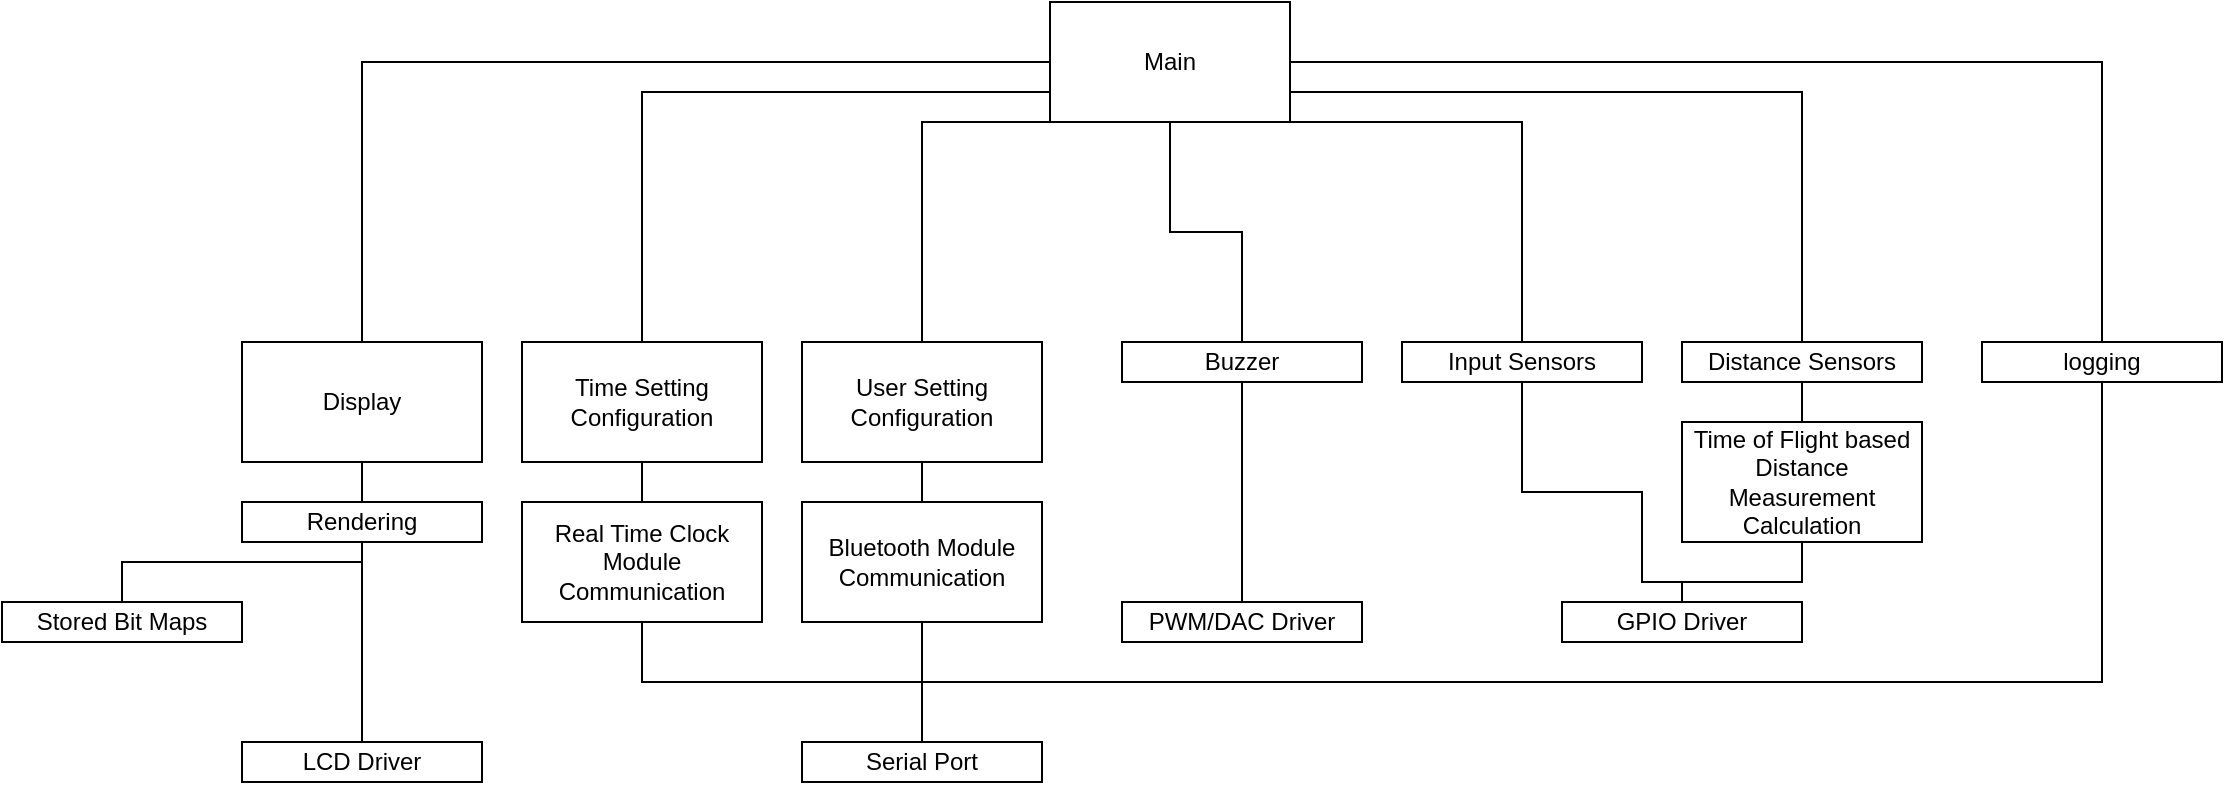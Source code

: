 <mxfile version="17.1.3" type="device"><diagram id="-KTmTpiGAw1OlLL9wbfB" name="Page-1"><mxGraphModel dx="1185" dy="614" grid="1" gridSize="10" guides="1" tooltips="1" connect="1" arrows="1" fold="1" page="1" pageScale="1" pageWidth="1169" pageHeight="1654" math="0" shadow="0"><root><mxCell id="0"/><mxCell id="1" parent="0"/><mxCell id="IDoatzTeWlJ_Z9MHaenO-1" value="Main&lt;br&gt;" style="rounded=0;whiteSpace=wrap;html=1;" vertex="1" parent="1"><mxGeometry x="534" y="50" width="120" height="60" as="geometry"/></mxCell><mxCell id="IDoatzTeWlJ_Z9MHaenO-8" style="edgeStyle=orthogonalEdgeStyle;rounded=0;orthogonalLoop=1;jettySize=auto;html=1;exitX=0.5;exitY=1;exitDx=0;exitDy=0;endArrow=none;endFill=0;" edge="1" parent="1" source="IDoatzTeWlJ_Z9MHaenO-2"><mxGeometry relative="1" as="geometry"><mxPoint x="850" y="350" as="targetPoint"/><Array as="points"><mxPoint x="770" y="295"/><mxPoint x="830" y="295"/><mxPoint x="830" y="340"/><mxPoint x="850" y="340"/></Array></mxGeometry></mxCell><mxCell id="IDoatzTeWlJ_Z9MHaenO-42" style="edgeStyle=orthogonalEdgeStyle;rounded=0;orthogonalLoop=1;jettySize=auto;html=1;entryX=1;entryY=1;entryDx=0;entryDy=0;endArrow=none;endFill=0;" edge="1" parent="1" source="IDoatzTeWlJ_Z9MHaenO-2" target="IDoatzTeWlJ_Z9MHaenO-1"><mxGeometry relative="1" as="geometry"><Array as="points"><mxPoint x="770" y="110"/></Array></mxGeometry></mxCell><mxCell id="IDoatzTeWlJ_Z9MHaenO-2" value="Input Sensors" style="rounded=0;whiteSpace=wrap;html=1;" vertex="1" parent="1"><mxGeometry x="710" y="220" width="120" height="20" as="geometry"/></mxCell><mxCell id="IDoatzTeWlJ_Z9MHaenO-3" value="GPIO Driver" style="rounded=0;whiteSpace=wrap;html=1;" vertex="1" parent="1"><mxGeometry x="790" y="350" width="120" height="20" as="geometry"/></mxCell><mxCell id="IDoatzTeWlJ_Z9MHaenO-43" style="edgeStyle=orthogonalEdgeStyle;rounded=0;orthogonalLoop=1;jettySize=auto;html=1;entryX=1;entryY=0.75;entryDx=0;entryDy=0;endArrow=none;endFill=0;" edge="1" parent="1" source="IDoatzTeWlJ_Z9MHaenO-4" target="IDoatzTeWlJ_Z9MHaenO-1"><mxGeometry relative="1" as="geometry"><Array as="points"><mxPoint x="910" y="95"/></Array></mxGeometry></mxCell><mxCell id="IDoatzTeWlJ_Z9MHaenO-4" value="Distance Sensors" style="rounded=0;whiteSpace=wrap;html=1;" vertex="1" parent="1"><mxGeometry x="850" y="220" width="120" height="20" as="geometry"/></mxCell><mxCell id="IDoatzTeWlJ_Z9MHaenO-6" style="edgeStyle=orthogonalEdgeStyle;rounded=0;orthogonalLoop=1;jettySize=auto;html=1;exitX=0.5;exitY=0;exitDx=0;exitDy=0;entryX=0.5;entryY=1;entryDx=0;entryDy=0;endArrow=none;endFill=0;" edge="1" parent="1" source="IDoatzTeWlJ_Z9MHaenO-5" target="IDoatzTeWlJ_Z9MHaenO-4"><mxGeometry relative="1" as="geometry"/></mxCell><mxCell id="IDoatzTeWlJ_Z9MHaenO-7" style="edgeStyle=orthogonalEdgeStyle;rounded=0;orthogonalLoop=1;jettySize=auto;html=1;exitX=0.5;exitY=1;exitDx=0;exitDy=0;entryX=0.5;entryY=0;entryDx=0;entryDy=0;endArrow=none;endFill=0;" edge="1" parent="1" source="IDoatzTeWlJ_Z9MHaenO-5" target="IDoatzTeWlJ_Z9MHaenO-3"><mxGeometry relative="1" as="geometry"/></mxCell><mxCell id="IDoatzTeWlJ_Z9MHaenO-5" value="Time of Flight based Distance Measurement Calculation" style="rounded=0;whiteSpace=wrap;html=1;" vertex="1" parent="1"><mxGeometry x="850" y="260" width="120" height="60" as="geometry"/></mxCell><mxCell id="IDoatzTeWlJ_Z9MHaenO-11" style="edgeStyle=orthogonalEdgeStyle;rounded=0;orthogonalLoop=1;jettySize=auto;html=1;exitX=0.5;exitY=1;exitDx=0;exitDy=0;entryX=0.5;entryY=0;entryDx=0;entryDy=0;endArrow=none;endFill=0;" edge="1" parent="1" source="IDoatzTeWlJ_Z9MHaenO-9" target="IDoatzTeWlJ_Z9MHaenO-10"><mxGeometry relative="1" as="geometry"/></mxCell><mxCell id="IDoatzTeWlJ_Z9MHaenO-41" style="edgeStyle=orthogonalEdgeStyle;rounded=0;orthogonalLoop=1;jettySize=auto;html=1;entryX=0.5;entryY=1;entryDx=0;entryDy=0;endArrow=none;endFill=0;" edge="1" parent="1" source="IDoatzTeWlJ_Z9MHaenO-9" target="IDoatzTeWlJ_Z9MHaenO-1"><mxGeometry relative="1" as="geometry"/></mxCell><mxCell id="IDoatzTeWlJ_Z9MHaenO-9" value="Buzzer" style="rounded=0;whiteSpace=wrap;html=1;" vertex="1" parent="1"><mxGeometry x="570" y="220" width="120" height="20" as="geometry"/></mxCell><mxCell id="IDoatzTeWlJ_Z9MHaenO-10" value="PWM/DAC Driver" style="rounded=0;whiteSpace=wrap;html=1;" vertex="1" parent="1"><mxGeometry x="570" y="350" width="120" height="20" as="geometry"/></mxCell><mxCell id="IDoatzTeWlJ_Z9MHaenO-17" style="edgeStyle=orthogonalEdgeStyle;rounded=0;orthogonalLoop=1;jettySize=auto;html=1;endArrow=none;endFill=0;" edge="1" parent="1" source="IDoatzTeWlJ_Z9MHaenO-12" target="IDoatzTeWlJ_Z9MHaenO-13"><mxGeometry relative="1" as="geometry"/></mxCell><mxCell id="IDoatzTeWlJ_Z9MHaenO-40" style="edgeStyle=orthogonalEdgeStyle;rounded=0;orthogonalLoop=1;jettySize=auto;html=1;entryX=0.25;entryY=1;entryDx=0;entryDy=0;endArrow=none;endFill=0;" edge="1" parent="1" source="IDoatzTeWlJ_Z9MHaenO-12" target="IDoatzTeWlJ_Z9MHaenO-1"><mxGeometry relative="1" as="geometry"><Array as="points"><mxPoint x="470" y="110"/></Array></mxGeometry></mxCell><mxCell id="IDoatzTeWlJ_Z9MHaenO-12" value="User Setting Configuration" style="rounded=0;whiteSpace=wrap;html=1;" vertex="1" parent="1"><mxGeometry x="410" y="220" width="120" height="60" as="geometry"/></mxCell><mxCell id="IDoatzTeWlJ_Z9MHaenO-20" style="edgeStyle=orthogonalEdgeStyle;rounded=0;orthogonalLoop=1;jettySize=auto;html=1;exitX=0.5;exitY=1;exitDx=0;exitDy=0;endArrow=none;endFill=0;" edge="1" parent="1" source="IDoatzTeWlJ_Z9MHaenO-13"><mxGeometry relative="1" as="geometry"><mxPoint x="470" y="410" as="targetPoint"/></mxGeometry></mxCell><mxCell id="IDoatzTeWlJ_Z9MHaenO-13" value="Bluetooth Module Communication" style="rounded=0;whiteSpace=wrap;html=1;" vertex="1" parent="1"><mxGeometry x="410" y="300" width="120" height="60" as="geometry"/></mxCell><mxCell id="IDoatzTeWlJ_Z9MHaenO-14" value="Serial Port" style="rounded=0;whiteSpace=wrap;html=1;" vertex="1" parent="1"><mxGeometry x="410" y="420" width="120" height="20" as="geometry"/></mxCell><mxCell id="IDoatzTeWlJ_Z9MHaenO-18" value="" style="edgeStyle=orthogonalEdgeStyle;rounded=0;orthogonalLoop=1;jettySize=auto;html=1;endArrow=none;endFill=0;" edge="1" parent="1" source="IDoatzTeWlJ_Z9MHaenO-15" target="IDoatzTeWlJ_Z9MHaenO-16"><mxGeometry relative="1" as="geometry"/></mxCell><mxCell id="IDoatzTeWlJ_Z9MHaenO-39" style="edgeStyle=orthogonalEdgeStyle;rounded=0;orthogonalLoop=1;jettySize=auto;html=1;entryX=0;entryY=0.75;entryDx=0;entryDy=0;endArrow=none;endFill=0;" edge="1" parent="1" source="IDoatzTeWlJ_Z9MHaenO-15" target="IDoatzTeWlJ_Z9MHaenO-1"><mxGeometry relative="1" as="geometry"><Array as="points"><mxPoint x="330" y="95"/></Array></mxGeometry></mxCell><mxCell id="IDoatzTeWlJ_Z9MHaenO-15" value="Time Setting Configuration" style="rounded=0;whiteSpace=wrap;html=1;" vertex="1" parent="1"><mxGeometry x="270" y="220" width="120" height="60" as="geometry"/></mxCell><mxCell id="IDoatzTeWlJ_Z9MHaenO-19" style="edgeStyle=orthogonalEdgeStyle;rounded=0;orthogonalLoop=1;jettySize=auto;html=1;exitX=0.5;exitY=1;exitDx=0;exitDy=0;entryX=0.5;entryY=0;entryDx=0;entryDy=0;endArrow=none;endFill=0;" edge="1" parent="1" source="IDoatzTeWlJ_Z9MHaenO-16" target="IDoatzTeWlJ_Z9MHaenO-14"><mxGeometry relative="1" as="geometry"/></mxCell><mxCell id="IDoatzTeWlJ_Z9MHaenO-16" value="Real Time Clock Module Communication" style="rounded=0;whiteSpace=wrap;html=1;" vertex="1" parent="1"><mxGeometry x="270" y="300" width="120" height="60" as="geometry"/></mxCell><mxCell id="IDoatzTeWlJ_Z9MHaenO-29" style="edgeStyle=orthogonalEdgeStyle;rounded=0;orthogonalLoop=1;jettySize=auto;html=1;exitX=0.5;exitY=1;exitDx=0;exitDy=0;entryX=0.5;entryY=0;entryDx=0;entryDy=0;endArrow=none;endFill=0;" edge="1" parent="1" source="IDoatzTeWlJ_Z9MHaenO-21" target="IDoatzTeWlJ_Z9MHaenO-22"><mxGeometry relative="1" as="geometry"/></mxCell><mxCell id="IDoatzTeWlJ_Z9MHaenO-38" style="edgeStyle=orthogonalEdgeStyle;rounded=0;orthogonalLoop=1;jettySize=auto;html=1;entryX=0;entryY=0.5;entryDx=0;entryDy=0;endArrow=none;endFill=0;" edge="1" parent="1" source="IDoatzTeWlJ_Z9MHaenO-21" target="IDoatzTeWlJ_Z9MHaenO-1"><mxGeometry relative="1" as="geometry"><Array as="points"><mxPoint x="190" y="80"/></Array></mxGeometry></mxCell><mxCell id="IDoatzTeWlJ_Z9MHaenO-21" value="Display" style="rounded=0;whiteSpace=wrap;html=1;" vertex="1" parent="1"><mxGeometry x="130" y="220" width="120" height="60" as="geometry"/></mxCell><mxCell id="IDoatzTeWlJ_Z9MHaenO-28" style="edgeStyle=orthogonalEdgeStyle;rounded=0;orthogonalLoop=1;jettySize=auto;html=1;exitX=0.5;exitY=1;exitDx=0;exitDy=0;entryX=0.5;entryY=0;entryDx=0;entryDy=0;endArrow=none;endFill=0;" edge="1" parent="1" source="IDoatzTeWlJ_Z9MHaenO-22" target="IDoatzTeWlJ_Z9MHaenO-25"><mxGeometry relative="1" as="geometry"><Array as="points"><mxPoint x="190" y="330"/><mxPoint x="70" y="330"/></Array></mxGeometry></mxCell><mxCell id="IDoatzTeWlJ_Z9MHaenO-22" value="Rendering" style="rounded=0;whiteSpace=wrap;html=1;" vertex="1" parent="1"><mxGeometry x="130" y="300" width="120" height="20" as="geometry"/></mxCell><mxCell id="IDoatzTeWlJ_Z9MHaenO-24" style="edgeStyle=orthogonalEdgeStyle;rounded=0;orthogonalLoop=1;jettySize=auto;html=1;exitX=0.5;exitY=1;exitDx=0;exitDy=0;endArrow=none;endFill=0;" edge="1" parent="1" source="IDoatzTeWlJ_Z9MHaenO-23"><mxGeometry relative="1" as="geometry"><mxPoint x="470" y="390" as="targetPoint"/><Array as="points"><mxPoint x="1060" y="390"/></Array></mxGeometry></mxCell><mxCell id="IDoatzTeWlJ_Z9MHaenO-44" style="edgeStyle=orthogonalEdgeStyle;rounded=0;orthogonalLoop=1;jettySize=auto;html=1;entryX=1;entryY=0.5;entryDx=0;entryDy=0;endArrow=none;endFill=0;" edge="1" parent="1" source="IDoatzTeWlJ_Z9MHaenO-23" target="IDoatzTeWlJ_Z9MHaenO-1"><mxGeometry relative="1" as="geometry"><Array as="points"><mxPoint x="1060" y="80"/></Array></mxGeometry></mxCell><mxCell id="IDoatzTeWlJ_Z9MHaenO-23" value="logging" style="rounded=0;whiteSpace=wrap;html=1;" vertex="1" parent="1"><mxGeometry x="1000" y="220" width="120" height="20" as="geometry"/></mxCell><mxCell id="IDoatzTeWlJ_Z9MHaenO-25" value="Stored Bit Maps" style="rounded=0;whiteSpace=wrap;html=1;" vertex="1" parent="1"><mxGeometry x="10" y="350" width="120" height="20" as="geometry"/></mxCell><mxCell id="IDoatzTeWlJ_Z9MHaenO-27" style="edgeStyle=orthogonalEdgeStyle;rounded=0;orthogonalLoop=1;jettySize=auto;html=1;exitX=0.5;exitY=0;exitDx=0;exitDy=0;entryX=0.5;entryY=1;entryDx=0;entryDy=0;endArrow=none;endFill=0;" edge="1" parent="1" source="IDoatzTeWlJ_Z9MHaenO-26" target="IDoatzTeWlJ_Z9MHaenO-22"><mxGeometry relative="1" as="geometry"/></mxCell><mxCell id="IDoatzTeWlJ_Z9MHaenO-26" value="LCD Driver" style="rounded=0;whiteSpace=wrap;html=1;" vertex="1" parent="1"><mxGeometry x="130" y="420" width="120" height="20" as="geometry"/></mxCell></root></mxGraphModel></diagram></mxfile>